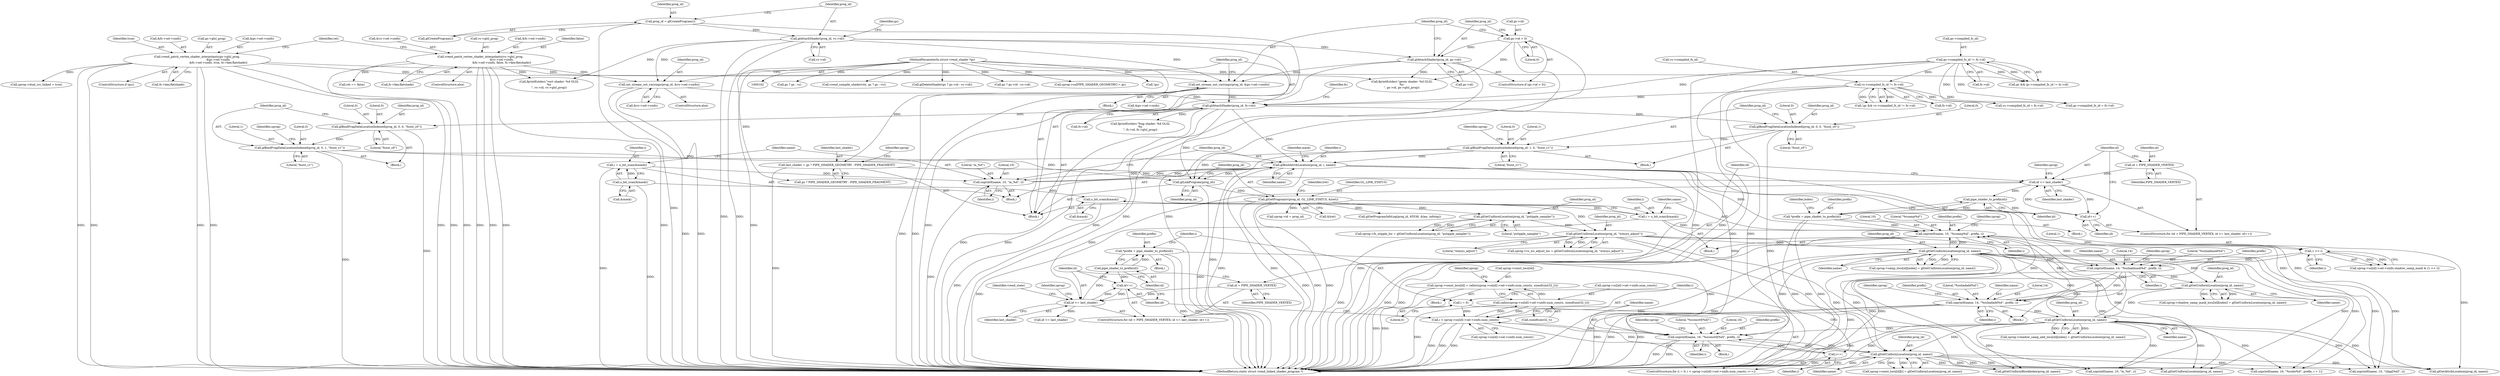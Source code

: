 digraph "0_virglrenderer_a2f12a1b0f95b13b6f8dc3d05d7b74b4386394e4@array" {
"1000824" [label="(Call,sprog->const_locs[id] = calloc(sprog->ss[id]->sel->sinfo.num_consts, sizeof(uint32_t)))"];
"1000830" [label="(Call,calloc(sprog->ss[id]->sel->sinfo.num_consts, sizeof(uint32_t)))"];
"1000860" [label="(Call,i < sprog->ss[id]->sel->sinfo.num_consts)"];
"1000857" [label="(Call,i = 0)"];
"1000873" [label="(Call,i++)"];
"1000876" [label="(Call,snprintf(name, 16, \"%sconst0[%d]\", prefix, i))"];
"1000698" [label="(Call,glGetUniformLocation(prog_id, name))"];
"1000530" [label="(Call,glGetUniformLocation(prog_id, \"winsys_adjust\"))"];
"1000516" [label="(Call,glGetUniformLocation(prog_id, \"pstipple_sampler\"))"];
"1000374" [label="(Call,glGetProgramiv(prog_id, GL_LINK_STATUS, &lret))"];
"1000372" [label="(Call,glLinkProgram(prog_id))"];
"1000368" [label="(Call,glBindAttribLocation(prog_id, i, name))"];
"1000324" [label="(Call,glBindFragDataLocationIndexed(prog_id, 1, 0, \"fsout_c1\"))"];
"1000319" [label="(Call,glBindFragDataLocationIndexed(prog_id, 0, 0, \"fsout_c0\"))"];
"1000276" [label="(Call,glAttachShader(prog_id, fs->id))"];
"1000259" [label="(Call,set_stream_out_varyings(prog_id, &gs->sel->sinfo))"];
"1000254" [label="(Call,glAttachShader(prog_id, gs->id))"];
"1000240" [label="(Call,glAttachShader(prog_id, vs->id))"];
"1000237" [label="(Call,prog_id = glCreateProgram())"];
"1000249" [label="(Call,gs->id > 0)"];
"1000149" [label="(Call,vrend_patch_vertex_shader_interpolants(gs->glsl_prog,\n                                                &gs->sel->sinfo,\n                                                &fs->sel->sinfo, true, fs->key.flatshade))"];
"1000268" [label="(Call,set_stream_out_varyings(prog_id, &vs->sel->sinfo))"];
"1000172" [label="(Call,vrend_patch_vertex_shader_interpolants(vs->glsl_prog,\n                                                &vs->sel->sinfo,\n                                                &fs->sel->sinfo, false, fs->key.flatshade))"];
"1000138" [label="(Call,vs->compiled_fs_id != fs->id)"];
"1000128" [label="(Call,gs->compiled_fs_id != fs->id)"];
"1000307" [label="(Call,glBindFragDataLocationIndexed(prog_id, 0, 1, \"fsout_c1\"))"];
"1000302" [label="(Call,glBindFragDataLocationIndexed(prog_id, 0, 0, \"fsout_c0\"))"];
"1000363" [label="(Call,snprintf(name, 10, \"in_%d\", i))"];
"1000358" [label="(Call,i = u_bit_scan(&mask))"];
"1000360" [label="(Call,u_bit_scan(&mask))"];
"1000749" [label="(Call,glGetUniformLocation(prog_id, name))"];
"1000732" [label="(Call,glGetUniformLocation(prog_id, name))"];
"1000718" [label="(Call,snprintf(name, 14, \"%sshadmask%d\", prefix, i))"];
"1000684" [label="(Call,snprintf(name, 10, \"%ssamp%d\", prefix, i))"];
"1000735" [label="(Call,snprintf(name, 14, \"%sshadadd%d\", prefix, i))"];
"1000669" [label="(Call,*prefix = pipe_shader_to_prefix(id))"];
"1000671" [label="(Call,pipe_shader_to_prefix(id))"];
"1000537" [label="(Call,id <= last_shader)"];
"1000534" [label="(Call,id = PIPE_SHADER_VERTEX)"];
"1000540" [label="(Call,id++)"];
"1000484" [label="(Call,last_shader = gs ? PIPE_SHADER_GEOMETRY : PIPE_SHADER_FRAGMENT)"];
"1000106" [label="(MethodParameterIn,struct vrend_shader *gs)"];
"1000679" [label="(Call,i = u_bit_scan(&mask))"];
"1000681" [label="(Call,u_bit_scan(&mask))"];
"1000714" [label="(Call,1 << i)"];
"1000890" [label="(Call,glGetUniformLocation(prog_id, name))"];
"1000852" [label="(Call,*prefix = pipe_shader_to_prefix(id))"];
"1000854" [label="(Call,pipe_shader_to_prefix(id))"];
"1000805" [label="(Call,id <= last_shader)"];
"1000802" [label="(Call,id = PIPE_SHADER_VERTEX)"];
"1000808" [label="(Call,id++)"];
"1000700" [label="(Identifier,name)"];
"1000490" [label="(Call,sprog->id = prog_id)"];
"1000307" [label="(Call,glBindFragDataLocationIndexed(prog_id, 0, 1, \"fsout_c1\"))"];
"1000171" [label="(ControlStructure,else)"];
"1000823" [label="(Block,)"];
"1000365" [label="(Literal,10)"];
"1000686" [label="(Literal,10)"];
"1000855" [label="(Identifier,id)"];
"1000672" [label="(Identifier,id)"];
"1000324" [label="(Call,glBindFragDataLocationIndexed(prog_id, 1, 0, \"fsout_c1\"))"];
"1000129" [label="(Call,gs->compiled_fs_id)"];
"1000277" [label="(Identifier,prog_id)"];
"1000687" [label="(Literal,\"%ssamp%d\")"];
"1000689" [label="(Identifier,i)"];
"1000327" [label="(Literal,0)"];
"1000518" [label="(Literal,\"pstipple_sampler\")"];
"1000400" [label="(Call,fprintf(stderr,\"vert shader: %d GLSL\n%s\n\", vs->id, vs->glsl_prog))"];
"1000718" [label="(Call,snprintf(name, 14, \"%sshadmask%d\", prefix, i))"];
"1000165" [label="(Identifier,true)"];
"1000302" [label="(Call,glBindFragDataLocationIndexed(prog_id, 0, 0, \"fsout_c0\"))"];
"1000254" [label="(Call,glAttachShader(prog_id, gs->id))"];
"1000825" [label="(Call,sprog->const_locs[id])"];
"1000532" [label="(Literal,\"winsys_adjust\")"];
"1000269" [label="(Identifier,prog_id)"];
"1000876" [label="(Call,snprintf(name, 16, \"%sconst0[%d]\", prefix, i))"];
"1000537" [label="(Call,id <= last_shader)"];
"1000541" [label="(Identifier,id)"];
"1001107" [label="(MethodReturn,static struct vrend_linked_shader_program *)"];
"1000356" [label="(Identifier,mask)"];
"1000139" [label="(Call,vs->compiled_fs_id)"];
"1000242" [label="(Call,vs->id)"];
"1000159" [label="(Call,&fs->sel->sinfo)"];
"1000859" [label="(Literal,0)"];
"1000255" [label="(Identifier,prog_id)"];
"1000531" [label="(Identifier,prog_id)"];
"1000674" [label="(Identifier,index)"];
"1000377" [label="(Call,&lret)"];
"1000260" [label="(Identifier,prog_id)"];
"1000847" [label="(Identifier,sprog)"];
"1000188" [label="(Identifier,false)"];
"1000904" [label="(Identifier,vrend_state)"];
"1000723" [label="(Identifier,i)"];
"1000267" [label="(ControlStructure,else)"];
"1000862" [label="(Call,sprog->ss[id]->sel->sinfo.num_consts)"];
"1000106" [label="(MethodParameterIn,struct vrend_shader *gs)"];
"1000301" [label="(Block,)"];
"1000328" [label="(Literal,\"fsout_c1\")"];
"1000138" [label="(Call,vs->compiled_fs_id != fs->id)"];
"1000486" [label="(Call,gs ? PIPE_SHADER_GEOMETRY : PIPE_SHADER_FRAGMENT)"];
"1000807" [label="(Identifier,last_shader)"];
"1000517" [label="(Identifier,prog_id)"];
"1000326" [label="(Literal,1)"];
"1000538" [label="(Identifier,id)"];
"1000314" [label="(Identifier,sprog)"];
"1000321" [label="(Literal,0)"];
"1000736" [label="(Identifier,name)"];
"1000890" [label="(Call,glGetUniformLocation(prog_id, name))"];
"1000172" [label="(Call,vrend_patch_vertex_shader_interpolants(vs->glsl_prog,\n                                                &vs->sel->sinfo,\n                                                &fs->sel->sinfo, false, fs->key.flatshade))"];
"1000722" [label="(Identifier,prefix)"];
"1000852" [label="(Call,*prefix = pipe_shader_to_prefix(id))"];
"1000203" [label="(Call,ret == false)"];
"1000320" [label="(Identifier,prog_id)"];
"1000886" [label="(Identifier,sprog)"];
"1000248" [label="(ControlStructure,if (gs->id > 0))"];
"1000733" [label="(Identifier,prog_id)"];
"1000361" [label="(Call,&mask)"];
"1000809" [label="(Identifier,id)"];
"1000372" [label="(Call,glLinkProgram(prog_id))"];
"1000318" [label="(Block,)"];
"1000261" [label="(Call,&gs->sel->sinfo)"];
"1000817" [label="(Identifier,sprog)"];
"1000678" [label="(Block,)"];
"1000176" [label="(Call,&vs->sel->sinfo)"];
"1000716" [label="(Identifier,i)"];
"1000147" [label="(ControlStructure,if (gs))"];
"1000516" [label="(Call,glGetUniformLocation(prog_id, \"pstipple_sampler\"))"];
"1000831" [label="(Call,sprog->ss[id]->sel->sinfo.num_consts)"];
"1000375" [label="(Identifier,prog_id)"];
"1000268" [label="(Call,set_stream_out_varyings(prog_id, &vs->sel->sinfo))"];
"1000536" [label="(Identifier,PIPE_SHADER_VERTEX)"];
"1000198" [label="(Call,gs ? gs : vs)"];
"1000684" [label="(Call,snprintf(name, 10, \"%ssamp%d\", prefix, i))"];
"1000323" [label="(Literal,\"fsout_c0\")"];
"1000877" [label="(Identifier,name)"];
"1000306" [label="(Literal,\"fsout_c0\")"];
"1000751" [label="(Identifier,name)"];
"1000688" [label="(Identifier,prefix)"];
"1000241" [label="(Identifier,prog_id)"];
"1000854" [label="(Call,pipe_shader_to_prefix(id))"];
"1000311" [label="(Literal,\"fsout_c1\")"];
"1000304" [label="(Literal,0)"];
"1000737" [label="(Literal,14)"];
"1000745" [label="(Identifier,sprog)"];
"1000717" [label="(Block,)"];
"1000891" [label="(Identifier,prog_id)"];
"1000270" [label="(Call,&vs->sel->sinfo)"];
"1000535" [label="(Identifier,id)"];
"1000367" [label="(Identifier,i)"];
"1000485" [label="(Identifier,last_shader)"];
"1000371" [label="(Identifier,name)"];
"1000360" [label="(Call,u_bit_scan(&mask))"];
"1000724" [label="(Call,sprog->shadow_samp_mask_locs[id][index] = glGetUniformLocation(prog_id, name))"];
"1000526" [label="(Call,sprog->vs_ws_adjust_loc = glGetUniformLocation(prog_id, \"winsys_adjust\"))"];
"1000331" [label="(Identifier,sprog)"];
"1000286" [label="(Identifier,fs)"];
"1000166" [label="(Call,fs->key.flatshade)"];
"1000861" [label="(Identifier,i)"];
"1000359" [label="(Identifier,i)"];
"1000975" [label="(Call,id <= last_shader)"];
"1000128" [label="(Call,gs->compiled_fs_id != fs->id)"];
"1000173" [label="(Call,vs->glsl_prog)"];
"1000222" [label="(Call,gs->compiled_fs_id = fs->id)"];
"1000719" [label="(Identifier,name)"];
"1000376" [label="(Identifier,GL_LINK_STATUS)"];
"1000720" [label="(Literal,14)"];
"1000680" [label="(Identifier,i)"];
"1000735" [label="(Call,snprintf(name, 14, \"%sshadadd%d\", prefix, i))"];
"1000357" [label="(Block,)"];
"1000259" [label="(Call,set_stream_out_varyings(prog_id, &gs->sel->sinfo))"];
"1000322" [label="(Literal,0)"];
"1000386" [label="(Call,glGetProgramInfoLog(prog_id, 65536, &len, infolog))"];
"1000240" [label="(Call,glAttachShader(prog_id, vs->id))"];
"1000875" [label="(Block,)"];
"1000196" [label="(Call,vrend_compile_shader(ctx, gs ? gs : vs))"];
"1001039" [label="(Call,snprintf(name, 16, \"%subo%d\", prefix, i + 1))"];
"1000309" [label="(Literal,0)"];
"1000740" [label="(Identifier,i)"];
"1000739" [label="(Identifier,prefix)"];
"1001091" [label="(Call,snprintf(name, 10, \"clipp[%d]\", i))"];
"1000150" [label="(Call,gs->glsl_prog)"];
"1000801" [label="(ControlStructure,for (id = PIPE_SHADER_VERTEX; id <= last_shader; id++))"];
"1001102" [label="(Call,glGetUniformLocation(prog_id, name))"];
"1000682" [label="(Call,&mask)"];
"1000305" [label="(Literal,0)"];
"1000685" [label="(Identifier,name)"];
"1000126" [label="(Call,gs && gs->compiled_fs_id != fs->id)"];
"1000153" [label="(Call,&gs->sel->sinfo)"];
"1000892" [label="(Identifier,name)"];
"1000690" [label="(Call,sprog->samp_locs[id][index] = glGetUniformLocation(prog_id, name))"];
"1000303" [label="(Identifier,prog_id)"];
"1000850" [label="(Block,)"];
"1000804" [label="(Identifier,PIPE_SHADER_VERTEX)"];
"1000741" [label="(Call,sprog->shadow_samp_add_locs[id][index] = glGetUniformLocation(prog_id, name))"];
"1000699" [label="(Identifier,prog_id)"];
"1000750" [label="(Identifier,prog_id)"];
"1000734" [label="(Identifier,name)"];
"1000370" [label="(Identifier,i)"];
"1000698" [label="(Call,glGetUniformLocation(prog_id, name))"];
"1000364" [label="(Identifier,name)"];
"1000373" [label="(Identifier,prog_id)"];
"1000728" [label="(Identifier,sprog)"];
"1000669" [label="(Call,*prefix = pipe_shader_to_prefix(id))"];
"1000808" [label="(Call,id++)"];
"1000492" [label="(Identifier,sprog)"];
"1000195" [label="(Identifier,ret)"];
"1000667" [label="(Block,)"];
"1000512" [label="(Call,sprog->fs_stipple_loc = glGetUniformLocation(prog_id, \"pstipple_sampler\"))"];
"1000182" [label="(Call,&fs->sel->sinfo)"];
"1000879" [label="(Literal,\"%sconst0[%d]\")"];
"1000533" [label="(ControlStructure,for (id = PIPE_SHADER_VERTEX; id <= last_shader; id++))"];
"1000249" [label="(Call,gs->id > 0)"];
"1000132" [label="(Call,fs->id)"];
"1000951" [label="(Call,snprintf(name, 10, \"in_%d\", i))"];
"1000878" [label="(Literal,16)"];
"1000363" [label="(Call,snprintf(name, 10, \"in_%d\", i))"];
"1000278" [label="(Call,fs->id)"];
"1000856" [label="(ControlStructure,for (i = 0; i < sprog->ss[id]->sel->sinfo.num_consts; i++))"];
"1000549" [label="(Identifier,sprog)"];
"1000540" [label="(Call,id++)"];
"1000702" [label="(Call,sprog->ss[id]->sel->sinfo.shadow_samp_mask & (1 << i))"];
"1000256" [label="(Call,gs->id)"];
"1000368" [label="(Call,glBindAttribLocation(prog_id, i, name))"];
"1000237" [label="(Call,prog_id = glCreateProgram())"];
"1000882" [label="(Call,sprog->const_locs[id][i] = glGetUniformLocation(prog_id, name))"];
"1000381" [label="(Identifier,lret)"];
"1000246" [label="(Identifier,gs)"];
"1000530" [label="(Call,glGetUniformLocation(prog_id, \"winsys_adjust\"))"];
"1000142" [label="(Call,fs->id)"];
"1000369" [label="(Identifier,prog_id)"];
"1000135" [label="(Call,!gs && vs->compiled_fs_id != fs->id)"];
"1000881" [label="(Identifier,i)"];
"1000325" [label="(Identifier,prog_id)"];
"1000853" [label="(Identifier,prefix)"];
"1000207" [label="(Call,glDeleteShader(gs ? gs->id : vs->id))"];
"1000312" [label="(Call,sprog->dual_src_linked = true)"];
"1000858" [label="(Identifier,i)"];
"1000539" [label="(Identifier,last_shader)"];
"1000238" [label="(Identifier,prog_id)"];
"1000805" [label="(Call,id <= last_shader)"];
"1000250" [label="(Call,gs->id)"];
"1000308" [label="(Identifier,prog_id)"];
"1000149" [label="(Call,vrend_patch_vertex_shader_interpolants(gs->glsl_prog,\n                                                &gs->sel->sinfo,\n                                                &fs->sel->sinfo, true, fs->key.flatshade))"];
"1000681" [label="(Call,u_bit_scan(&mask))"];
"1000253" [label="(Literal,0)"];
"1000732" [label="(Call,glGetUniformLocation(prog_id, name))"];
"1000208" [label="(Call,gs ? gs->id : vs->id)"];
"1000806" [label="(Identifier,id)"];
"1000803" [label="(Identifier,id)"];
"1000189" [label="(Call,fs->key.flatshade)"];
"1000442" [label="(Call,sprog->ss[PIPE_SHADER_GEOMETRY] = gs)"];
"1000276" [label="(Call,glAttachShader(prog_id, fs->id))"];
"1001055" [label="(Call,glGetUniformBlockIndex(prog_id, name))"];
"1000873" [label="(Call,i++)"];
"1000374" [label="(Call,glGetProgramiv(prog_id, GL_LINK_STATUS, &lret))"];
"1000714" [label="(Call,1 << i)"];
"1000358" [label="(Call,i = u_bit_scan(&mask))"];
"1000962" [label="(Call,glGetAttribLocation(prog_id, name))"];
"1000107" [label="(Block,)"];
"1000671" [label="(Call,pipe_shader_to_prefix(id))"];
"1000310" [label="(Literal,1)"];
"1000136" [label="(Call,!gs)"];
"1000880" [label="(Identifier,prefix)"];
"1000721" [label="(Literal,\"%sshadmask%d\")"];
"1000534" [label="(Call,id = PIPE_SHADER_VERTEX)"];
"1000874" [label="(Identifier,i)"];
"1000484" [label="(Call,last_shader = gs ? PIPE_SHADER_GEOMETRY : PIPE_SHADER_FRAGMENT)"];
"1000247" [label="(Block,)"];
"1000830" [label="(Call,calloc(sprog->ss[id]->sel->sinfo.num_consts, sizeof(uint32_t)))"];
"1000694" [label="(Identifier,sprog)"];
"1000857" [label="(Call,i = 0)"];
"1000319" [label="(Call,glBindFragDataLocationIndexed(prog_id, 0, 0, \"fsout_c0\"))"];
"1000749" [label="(Call,glGetUniformLocation(prog_id, name))"];
"1000824" [label="(Call,sprog->const_locs[id] = calloc(sprog->ss[id]->sel->sinfo.num_consts, sizeof(uint32_t)))"];
"1000842" [label="(Call,sizeof(uint32_t))"];
"1000860" [label="(Call,i < sprog->ss[id]->sel->sinfo.num_consts)"];
"1000230" [label="(Call,vs->compiled_fs_id = fs->id)"];
"1000366" [label="(Literal,\"in_%d\")"];
"1000679" [label="(Call,i = u_bit_scan(&mask))"];
"1000420" [label="(Call,fprintf(stderr,\"frag shader: %d GLSL\n%s\n\", fs->id, fs->glsl_prog))"];
"1000738" [label="(Literal,\"%sshadadd%d\")"];
"1000802" [label="(Call,id = PIPE_SHADER_VERTEX)"];
"1000239" [label="(Call,glCreateProgram())"];
"1000670" [label="(Identifier,prefix)"];
"1000715" [label="(Literal,1)"];
"1000411" [label="(Call,fprintf(stderr,\"geom shader: %d GLSL\n%s\n\", gs->id, gs->glsl_prog))"];
"1000824" -> "1000823"  [label="AST: "];
"1000824" -> "1000830"  [label="CFG: "];
"1000825" -> "1000824"  [label="AST: "];
"1000830" -> "1000824"  [label="AST: "];
"1000847" -> "1000824"  [label="CFG: "];
"1000824" -> "1001107"  [label="DDG: "];
"1000824" -> "1001107"  [label="DDG: "];
"1000830" -> "1000824"  [label="DDG: "];
"1000830" -> "1000842"  [label="CFG: "];
"1000831" -> "1000830"  [label="AST: "];
"1000842" -> "1000830"  [label="AST: "];
"1000830" -> "1001107"  [label="DDG: "];
"1000860" -> "1000830"  [label="DDG: "];
"1000830" -> "1000860"  [label="DDG: "];
"1000860" -> "1000856"  [label="AST: "];
"1000860" -> "1000862"  [label="CFG: "];
"1000861" -> "1000860"  [label="AST: "];
"1000862" -> "1000860"  [label="AST: "];
"1000877" -> "1000860"  [label="CFG: "];
"1000809" -> "1000860"  [label="CFG: "];
"1000860" -> "1001107"  [label="DDG: "];
"1000860" -> "1001107"  [label="DDG: "];
"1000860" -> "1001107"  [label="DDG: "];
"1000857" -> "1000860"  [label="DDG: "];
"1000873" -> "1000860"  [label="DDG: "];
"1000860" -> "1000876"  [label="DDG: "];
"1000857" -> "1000856"  [label="AST: "];
"1000857" -> "1000859"  [label="CFG: "];
"1000858" -> "1000857"  [label="AST: "];
"1000859" -> "1000857"  [label="AST: "];
"1000861" -> "1000857"  [label="CFG: "];
"1000873" -> "1000856"  [label="AST: "];
"1000873" -> "1000874"  [label="CFG: "];
"1000874" -> "1000873"  [label="AST: "];
"1000861" -> "1000873"  [label="CFG: "];
"1000876" -> "1000873"  [label="DDG: "];
"1000876" -> "1000875"  [label="AST: "];
"1000876" -> "1000881"  [label="CFG: "];
"1000877" -> "1000876"  [label="AST: "];
"1000878" -> "1000876"  [label="AST: "];
"1000879" -> "1000876"  [label="AST: "];
"1000880" -> "1000876"  [label="AST: "];
"1000881" -> "1000876"  [label="AST: "];
"1000886" -> "1000876"  [label="CFG: "];
"1000876" -> "1001107"  [label="DDG: "];
"1000876" -> "1001107"  [label="DDG: "];
"1000698" -> "1000876"  [label="DDG: "];
"1000749" -> "1000876"  [label="DDG: "];
"1000890" -> "1000876"  [label="DDG: "];
"1000368" -> "1000876"  [label="DDG: "];
"1000852" -> "1000876"  [label="DDG: "];
"1000876" -> "1000890"  [label="DDG: "];
"1000698" -> "1000690"  [label="AST: "];
"1000698" -> "1000700"  [label="CFG: "];
"1000699" -> "1000698"  [label="AST: "];
"1000700" -> "1000698"  [label="AST: "];
"1000690" -> "1000698"  [label="CFG: "];
"1000698" -> "1001107"  [label="DDG: "];
"1000698" -> "1001107"  [label="DDG: "];
"1000698" -> "1000684"  [label="DDG: "];
"1000698" -> "1000690"  [label="DDG: "];
"1000698" -> "1000690"  [label="DDG: "];
"1000530" -> "1000698"  [label="DDG: "];
"1000749" -> "1000698"  [label="DDG: "];
"1000684" -> "1000698"  [label="DDG: "];
"1000698" -> "1000718"  [label="DDG: "];
"1000698" -> "1000732"  [label="DDG: "];
"1000698" -> "1000890"  [label="DDG: "];
"1000698" -> "1000951"  [label="DDG: "];
"1000698" -> "1000962"  [label="DDG: "];
"1000698" -> "1001039"  [label="DDG: "];
"1000698" -> "1001055"  [label="DDG: "];
"1000698" -> "1001091"  [label="DDG: "];
"1000698" -> "1001102"  [label="DDG: "];
"1000530" -> "1000526"  [label="AST: "];
"1000530" -> "1000532"  [label="CFG: "];
"1000531" -> "1000530"  [label="AST: "];
"1000532" -> "1000530"  [label="AST: "];
"1000526" -> "1000530"  [label="CFG: "];
"1000530" -> "1001107"  [label="DDG: "];
"1000530" -> "1000526"  [label="DDG: "];
"1000530" -> "1000526"  [label="DDG: "];
"1000516" -> "1000530"  [label="DDG: "];
"1000374" -> "1000530"  [label="DDG: "];
"1000530" -> "1000890"  [label="DDG: "];
"1000530" -> "1000962"  [label="DDG: "];
"1000530" -> "1001055"  [label="DDG: "];
"1000530" -> "1001102"  [label="DDG: "];
"1000516" -> "1000512"  [label="AST: "];
"1000516" -> "1000518"  [label="CFG: "];
"1000517" -> "1000516"  [label="AST: "];
"1000518" -> "1000516"  [label="AST: "];
"1000512" -> "1000516"  [label="CFG: "];
"1000516" -> "1000512"  [label="DDG: "];
"1000516" -> "1000512"  [label="DDG: "];
"1000374" -> "1000516"  [label="DDG: "];
"1000374" -> "1000107"  [label="AST: "];
"1000374" -> "1000377"  [label="CFG: "];
"1000375" -> "1000374"  [label="AST: "];
"1000376" -> "1000374"  [label="AST: "];
"1000377" -> "1000374"  [label="AST: "];
"1000381" -> "1000374"  [label="CFG: "];
"1000374" -> "1001107"  [label="DDG: "];
"1000374" -> "1001107"  [label="DDG: "];
"1000374" -> "1001107"  [label="DDG: "];
"1000372" -> "1000374"  [label="DDG: "];
"1000374" -> "1000386"  [label="DDG: "];
"1000374" -> "1000490"  [label="DDG: "];
"1000372" -> "1000107"  [label="AST: "];
"1000372" -> "1000373"  [label="CFG: "];
"1000373" -> "1000372"  [label="AST: "];
"1000375" -> "1000372"  [label="CFG: "];
"1000372" -> "1001107"  [label="DDG: "];
"1000368" -> "1000372"  [label="DDG: "];
"1000324" -> "1000372"  [label="DDG: "];
"1000276" -> "1000372"  [label="DDG: "];
"1000307" -> "1000372"  [label="DDG: "];
"1000368" -> "1000357"  [label="AST: "];
"1000368" -> "1000371"  [label="CFG: "];
"1000369" -> "1000368"  [label="AST: "];
"1000370" -> "1000368"  [label="AST: "];
"1000371" -> "1000368"  [label="AST: "];
"1000356" -> "1000368"  [label="CFG: "];
"1000368" -> "1001107"  [label="DDG: "];
"1000368" -> "1001107"  [label="DDG: "];
"1000368" -> "1001107"  [label="DDG: "];
"1000368" -> "1000363"  [label="DDG: "];
"1000324" -> "1000368"  [label="DDG: "];
"1000276" -> "1000368"  [label="DDG: "];
"1000307" -> "1000368"  [label="DDG: "];
"1000363" -> "1000368"  [label="DDG: "];
"1000363" -> "1000368"  [label="DDG: "];
"1000368" -> "1000684"  [label="DDG: "];
"1000368" -> "1000951"  [label="DDG: "];
"1000368" -> "1001039"  [label="DDG: "];
"1000368" -> "1001091"  [label="DDG: "];
"1000324" -> "1000318"  [label="AST: "];
"1000324" -> "1000328"  [label="CFG: "];
"1000325" -> "1000324"  [label="AST: "];
"1000326" -> "1000324"  [label="AST: "];
"1000327" -> "1000324"  [label="AST: "];
"1000328" -> "1000324"  [label="AST: "];
"1000331" -> "1000324"  [label="CFG: "];
"1000324" -> "1001107"  [label="DDG: "];
"1000319" -> "1000324"  [label="DDG: "];
"1000319" -> "1000318"  [label="AST: "];
"1000319" -> "1000323"  [label="CFG: "];
"1000320" -> "1000319"  [label="AST: "];
"1000321" -> "1000319"  [label="AST: "];
"1000322" -> "1000319"  [label="AST: "];
"1000323" -> "1000319"  [label="AST: "];
"1000325" -> "1000319"  [label="CFG: "];
"1000319" -> "1001107"  [label="DDG: "];
"1000276" -> "1000319"  [label="DDG: "];
"1000276" -> "1000107"  [label="AST: "];
"1000276" -> "1000278"  [label="CFG: "];
"1000277" -> "1000276"  [label="AST: "];
"1000278" -> "1000276"  [label="AST: "];
"1000286" -> "1000276"  [label="CFG: "];
"1000276" -> "1001107"  [label="DDG: "];
"1000276" -> "1001107"  [label="DDG: "];
"1000259" -> "1000276"  [label="DDG: "];
"1000268" -> "1000276"  [label="DDG: "];
"1000138" -> "1000276"  [label="DDG: "];
"1000128" -> "1000276"  [label="DDG: "];
"1000276" -> "1000302"  [label="DDG: "];
"1000276" -> "1000420"  [label="DDG: "];
"1000259" -> "1000247"  [label="AST: "];
"1000259" -> "1000261"  [label="CFG: "];
"1000260" -> "1000259"  [label="AST: "];
"1000261" -> "1000259"  [label="AST: "];
"1000277" -> "1000259"  [label="CFG: "];
"1000259" -> "1001107"  [label="DDG: "];
"1000259" -> "1001107"  [label="DDG: "];
"1000254" -> "1000259"  [label="DDG: "];
"1000240" -> "1000259"  [label="DDG: "];
"1000149" -> "1000259"  [label="DDG: "];
"1000254" -> "1000248"  [label="AST: "];
"1000254" -> "1000256"  [label="CFG: "];
"1000255" -> "1000254"  [label="AST: "];
"1000256" -> "1000254"  [label="AST: "];
"1000260" -> "1000254"  [label="CFG: "];
"1000254" -> "1001107"  [label="DDG: "];
"1000254" -> "1001107"  [label="DDG: "];
"1000240" -> "1000254"  [label="DDG: "];
"1000249" -> "1000254"  [label="DDG: "];
"1000254" -> "1000411"  [label="DDG: "];
"1000240" -> "1000107"  [label="AST: "];
"1000240" -> "1000242"  [label="CFG: "];
"1000241" -> "1000240"  [label="AST: "];
"1000242" -> "1000240"  [label="AST: "];
"1000246" -> "1000240"  [label="CFG: "];
"1000240" -> "1001107"  [label="DDG: "];
"1000240" -> "1001107"  [label="DDG: "];
"1000237" -> "1000240"  [label="DDG: "];
"1000240" -> "1000268"  [label="DDG: "];
"1000240" -> "1000400"  [label="DDG: "];
"1000237" -> "1000107"  [label="AST: "];
"1000237" -> "1000239"  [label="CFG: "];
"1000238" -> "1000237"  [label="AST: "];
"1000239" -> "1000237"  [label="AST: "];
"1000241" -> "1000237"  [label="CFG: "];
"1000237" -> "1001107"  [label="DDG: "];
"1000249" -> "1000248"  [label="AST: "];
"1000249" -> "1000253"  [label="CFG: "];
"1000250" -> "1000249"  [label="AST: "];
"1000253" -> "1000249"  [label="AST: "];
"1000255" -> "1000249"  [label="CFG: "];
"1000260" -> "1000249"  [label="CFG: "];
"1000249" -> "1001107"  [label="DDG: "];
"1000249" -> "1001107"  [label="DDG: "];
"1000249" -> "1000411"  [label="DDG: "];
"1000149" -> "1000147"  [label="AST: "];
"1000149" -> "1000166"  [label="CFG: "];
"1000150" -> "1000149"  [label="AST: "];
"1000153" -> "1000149"  [label="AST: "];
"1000159" -> "1000149"  [label="AST: "];
"1000165" -> "1000149"  [label="AST: "];
"1000166" -> "1000149"  [label="AST: "];
"1000195" -> "1000149"  [label="CFG: "];
"1000149" -> "1001107"  [label="DDG: "];
"1000149" -> "1001107"  [label="DDG: "];
"1000149" -> "1001107"  [label="DDG: "];
"1000149" -> "1001107"  [label="DDG: "];
"1000149" -> "1001107"  [label="DDG: "];
"1000149" -> "1001107"  [label="DDG: "];
"1000149" -> "1000312"  [label="DDG: "];
"1000149" -> "1000411"  [label="DDG: "];
"1000268" -> "1000267"  [label="AST: "];
"1000268" -> "1000270"  [label="CFG: "];
"1000269" -> "1000268"  [label="AST: "];
"1000270" -> "1000268"  [label="AST: "];
"1000277" -> "1000268"  [label="CFG: "];
"1000268" -> "1001107"  [label="DDG: "];
"1000268" -> "1001107"  [label="DDG: "];
"1000172" -> "1000268"  [label="DDG: "];
"1000172" -> "1000171"  [label="AST: "];
"1000172" -> "1000189"  [label="CFG: "];
"1000173" -> "1000172"  [label="AST: "];
"1000176" -> "1000172"  [label="AST: "];
"1000182" -> "1000172"  [label="AST: "];
"1000188" -> "1000172"  [label="AST: "];
"1000189" -> "1000172"  [label="AST: "];
"1000195" -> "1000172"  [label="CFG: "];
"1000172" -> "1001107"  [label="DDG: "];
"1000172" -> "1001107"  [label="DDG: "];
"1000172" -> "1001107"  [label="DDG: "];
"1000172" -> "1001107"  [label="DDG: "];
"1000172" -> "1001107"  [label="DDG: "];
"1000172" -> "1000203"  [label="DDG: "];
"1000172" -> "1000400"  [label="DDG: "];
"1000138" -> "1000135"  [label="AST: "];
"1000138" -> "1000142"  [label="CFG: "];
"1000139" -> "1000138"  [label="AST: "];
"1000142" -> "1000138"  [label="AST: "];
"1000135" -> "1000138"  [label="CFG: "];
"1000138" -> "1001107"  [label="DDG: "];
"1000138" -> "1001107"  [label="DDG: "];
"1000138" -> "1000135"  [label="DDG: "];
"1000138" -> "1000135"  [label="DDG: "];
"1000128" -> "1000138"  [label="DDG: "];
"1000138" -> "1000222"  [label="DDG: "];
"1000138" -> "1000230"  [label="DDG: "];
"1000128" -> "1000126"  [label="AST: "];
"1000128" -> "1000132"  [label="CFG: "];
"1000129" -> "1000128"  [label="AST: "];
"1000132" -> "1000128"  [label="AST: "];
"1000126" -> "1000128"  [label="CFG: "];
"1000128" -> "1001107"  [label="DDG: "];
"1000128" -> "1001107"  [label="DDG: "];
"1000128" -> "1000126"  [label="DDG: "];
"1000128" -> "1000126"  [label="DDG: "];
"1000128" -> "1000222"  [label="DDG: "];
"1000128" -> "1000230"  [label="DDG: "];
"1000307" -> "1000301"  [label="AST: "];
"1000307" -> "1000311"  [label="CFG: "];
"1000308" -> "1000307"  [label="AST: "];
"1000309" -> "1000307"  [label="AST: "];
"1000310" -> "1000307"  [label="AST: "];
"1000311" -> "1000307"  [label="AST: "];
"1000314" -> "1000307"  [label="CFG: "];
"1000307" -> "1001107"  [label="DDG: "];
"1000302" -> "1000307"  [label="DDG: "];
"1000302" -> "1000301"  [label="AST: "];
"1000302" -> "1000306"  [label="CFG: "];
"1000303" -> "1000302"  [label="AST: "];
"1000304" -> "1000302"  [label="AST: "];
"1000305" -> "1000302"  [label="AST: "];
"1000306" -> "1000302"  [label="AST: "];
"1000308" -> "1000302"  [label="CFG: "];
"1000302" -> "1001107"  [label="DDG: "];
"1000363" -> "1000357"  [label="AST: "];
"1000363" -> "1000367"  [label="CFG: "];
"1000364" -> "1000363"  [label="AST: "];
"1000365" -> "1000363"  [label="AST: "];
"1000366" -> "1000363"  [label="AST: "];
"1000367" -> "1000363"  [label="AST: "];
"1000369" -> "1000363"  [label="CFG: "];
"1000363" -> "1001107"  [label="DDG: "];
"1000358" -> "1000363"  [label="DDG: "];
"1000358" -> "1000357"  [label="AST: "];
"1000358" -> "1000360"  [label="CFG: "];
"1000359" -> "1000358"  [label="AST: "];
"1000360" -> "1000358"  [label="AST: "];
"1000364" -> "1000358"  [label="CFG: "];
"1000358" -> "1001107"  [label="DDG: "];
"1000360" -> "1000358"  [label="DDG: "];
"1000360" -> "1000361"  [label="CFG: "];
"1000361" -> "1000360"  [label="AST: "];
"1000360" -> "1001107"  [label="DDG: "];
"1000360" -> "1000681"  [label="DDG: "];
"1000749" -> "1000741"  [label="AST: "];
"1000749" -> "1000751"  [label="CFG: "];
"1000750" -> "1000749"  [label="AST: "];
"1000751" -> "1000749"  [label="AST: "];
"1000741" -> "1000749"  [label="CFG: "];
"1000749" -> "1001107"  [label="DDG: "];
"1000749" -> "1001107"  [label="DDG: "];
"1000749" -> "1000684"  [label="DDG: "];
"1000749" -> "1000741"  [label="DDG: "];
"1000749" -> "1000741"  [label="DDG: "];
"1000732" -> "1000749"  [label="DDG: "];
"1000735" -> "1000749"  [label="DDG: "];
"1000749" -> "1000890"  [label="DDG: "];
"1000749" -> "1000951"  [label="DDG: "];
"1000749" -> "1000962"  [label="DDG: "];
"1000749" -> "1001039"  [label="DDG: "];
"1000749" -> "1001055"  [label="DDG: "];
"1000749" -> "1001091"  [label="DDG: "];
"1000749" -> "1001102"  [label="DDG: "];
"1000732" -> "1000724"  [label="AST: "];
"1000732" -> "1000734"  [label="CFG: "];
"1000733" -> "1000732"  [label="AST: "];
"1000734" -> "1000732"  [label="AST: "];
"1000724" -> "1000732"  [label="CFG: "];
"1000732" -> "1000724"  [label="DDG: "];
"1000732" -> "1000724"  [label="DDG: "];
"1000718" -> "1000732"  [label="DDG: "];
"1000732" -> "1000735"  [label="DDG: "];
"1000718" -> "1000717"  [label="AST: "];
"1000718" -> "1000723"  [label="CFG: "];
"1000719" -> "1000718"  [label="AST: "];
"1000720" -> "1000718"  [label="AST: "];
"1000721" -> "1000718"  [label="AST: "];
"1000722" -> "1000718"  [label="AST: "];
"1000723" -> "1000718"  [label="AST: "];
"1000728" -> "1000718"  [label="CFG: "];
"1000718" -> "1001107"  [label="DDG: "];
"1000684" -> "1000718"  [label="DDG: "];
"1000714" -> "1000718"  [label="DDG: "];
"1000718" -> "1000735"  [label="DDG: "];
"1000718" -> "1000735"  [label="DDG: "];
"1000684" -> "1000678"  [label="AST: "];
"1000684" -> "1000689"  [label="CFG: "];
"1000685" -> "1000684"  [label="AST: "];
"1000686" -> "1000684"  [label="AST: "];
"1000687" -> "1000684"  [label="AST: "];
"1000688" -> "1000684"  [label="AST: "];
"1000689" -> "1000684"  [label="AST: "];
"1000694" -> "1000684"  [label="CFG: "];
"1000684" -> "1001107"  [label="DDG: "];
"1000684" -> "1001107"  [label="DDG: "];
"1000735" -> "1000684"  [label="DDG: "];
"1000669" -> "1000684"  [label="DDG: "];
"1000679" -> "1000684"  [label="DDG: "];
"1000684" -> "1000714"  [label="DDG: "];
"1000735" -> "1000717"  [label="AST: "];
"1000735" -> "1000740"  [label="CFG: "];
"1000736" -> "1000735"  [label="AST: "];
"1000737" -> "1000735"  [label="AST: "];
"1000738" -> "1000735"  [label="AST: "];
"1000739" -> "1000735"  [label="AST: "];
"1000740" -> "1000735"  [label="AST: "];
"1000745" -> "1000735"  [label="CFG: "];
"1000735" -> "1001107"  [label="DDG: "];
"1000735" -> "1001107"  [label="DDG: "];
"1000735" -> "1001107"  [label="DDG: "];
"1000669" -> "1000667"  [label="AST: "];
"1000669" -> "1000671"  [label="CFG: "];
"1000670" -> "1000669"  [label="AST: "];
"1000671" -> "1000669"  [label="AST: "];
"1000674" -> "1000669"  [label="CFG: "];
"1000669" -> "1001107"  [label="DDG: "];
"1000669" -> "1001107"  [label="DDG: "];
"1000671" -> "1000669"  [label="DDG: "];
"1000671" -> "1000672"  [label="CFG: "];
"1000672" -> "1000671"  [label="AST: "];
"1000671" -> "1000540"  [label="DDG: "];
"1000537" -> "1000671"  [label="DDG: "];
"1000537" -> "1000533"  [label="AST: "];
"1000537" -> "1000539"  [label="CFG: "];
"1000538" -> "1000537"  [label="AST: "];
"1000539" -> "1000537"  [label="AST: "];
"1000549" -> "1000537"  [label="CFG: "];
"1000803" -> "1000537"  [label="CFG: "];
"1000534" -> "1000537"  [label="DDG: "];
"1000540" -> "1000537"  [label="DDG: "];
"1000484" -> "1000537"  [label="DDG: "];
"1000537" -> "1000540"  [label="DDG: "];
"1000537" -> "1000805"  [label="DDG: "];
"1000534" -> "1000533"  [label="AST: "];
"1000534" -> "1000536"  [label="CFG: "];
"1000535" -> "1000534"  [label="AST: "];
"1000536" -> "1000534"  [label="AST: "];
"1000538" -> "1000534"  [label="CFG: "];
"1000540" -> "1000533"  [label="AST: "];
"1000540" -> "1000541"  [label="CFG: "];
"1000541" -> "1000540"  [label="AST: "];
"1000538" -> "1000540"  [label="CFG: "];
"1000484" -> "1000107"  [label="AST: "];
"1000484" -> "1000486"  [label="CFG: "];
"1000485" -> "1000484"  [label="AST: "];
"1000486" -> "1000484"  [label="AST: "];
"1000492" -> "1000484"  [label="CFG: "];
"1000484" -> "1001107"  [label="DDG: "];
"1000106" -> "1000484"  [label="DDG: "];
"1000106" -> "1000102"  [label="AST: "];
"1000106" -> "1001107"  [label="DDG: "];
"1000106" -> "1000126"  [label="DDG: "];
"1000106" -> "1000136"  [label="DDG: "];
"1000106" -> "1000196"  [label="DDG: "];
"1000106" -> "1000198"  [label="DDG: "];
"1000106" -> "1000207"  [label="DDG: "];
"1000106" -> "1000208"  [label="DDG: "];
"1000106" -> "1000442"  [label="DDG: "];
"1000106" -> "1000486"  [label="DDG: "];
"1000679" -> "1000678"  [label="AST: "];
"1000679" -> "1000681"  [label="CFG: "];
"1000680" -> "1000679"  [label="AST: "];
"1000681" -> "1000679"  [label="AST: "];
"1000685" -> "1000679"  [label="CFG: "];
"1000679" -> "1001107"  [label="DDG: "];
"1000681" -> "1000679"  [label="DDG: "];
"1000681" -> "1000682"  [label="CFG: "];
"1000682" -> "1000681"  [label="AST: "];
"1000681" -> "1001107"  [label="DDG: "];
"1000714" -> "1000702"  [label="AST: "];
"1000714" -> "1000716"  [label="CFG: "];
"1000715" -> "1000714"  [label="AST: "];
"1000716" -> "1000714"  [label="AST: "];
"1000702" -> "1000714"  [label="CFG: "];
"1000714" -> "1001107"  [label="DDG: "];
"1000714" -> "1000702"  [label="DDG: "];
"1000714" -> "1000702"  [label="DDG: "];
"1000890" -> "1000882"  [label="AST: "];
"1000890" -> "1000892"  [label="CFG: "];
"1000891" -> "1000890"  [label="AST: "];
"1000892" -> "1000890"  [label="AST: "];
"1000882" -> "1000890"  [label="CFG: "];
"1000890" -> "1001107"  [label="DDG: "];
"1000890" -> "1001107"  [label="DDG: "];
"1000890" -> "1000882"  [label="DDG: "];
"1000890" -> "1000882"  [label="DDG: "];
"1000890" -> "1000951"  [label="DDG: "];
"1000890" -> "1000962"  [label="DDG: "];
"1000890" -> "1001039"  [label="DDG: "];
"1000890" -> "1001055"  [label="DDG: "];
"1000890" -> "1001091"  [label="DDG: "];
"1000890" -> "1001102"  [label="DDG: "];
"1000852" -> "1000850"  [label="AST: "];
"1000852" -> "1000854"  [label="CFG: "];
"1000853" -> "1000852"  [label="AST: "];
"1000854" -> "1000852"  [label="AST: "];
"1000858" -> "1000852"  [label="CFG: "];
"1000852" -> "1001107"  [label="DDG: "];
"1000852" -> "1001107"  [label="DDG: "];
"1000854" -> "1000852"  [label="DDG: "];
"1000854" -> "1000855"  [label="CFG: "];
"1000855" -> "1000854"  [label="AST: "];
"1000854" -> "1000808"  [label="DDG: "];
"1000805" -> "1000854"  [label="DDG: "];
"1000805" -> "1000801"  [label="AST: "];
"1000805" -> "1000807"  [label="CFG: "];
"1000806" -> "1000805"  [label="AST: "];
"1000807" -> "1000805"  [label="AST: "];
"1000817" -> "1000805"  [label="CFG: "];
"1000904" -> "1000805"  [label="CFG: "];
"1000802" -> "1000805"  [label="DDG: "];
"1000808" -> "1000805"  [label="DDG: "];
"1000805" -> "1000808"  [label="DDG: "];
"1000805" -> "1000975"  [label="DDG: "];
"1000802" -> "1000801"  [label="AST: "];
"1000802" -> "1000804"  [label="CFG: "];
"1000803" -> "1000802"  [label="AST: "];
"1000804" -> "1000802"  [label="AST: "];
"1000806" -> "1000802"  [label="CFG: "];
"1000808" -> "1000801"  [label="AST: "];
"1000808" -> "1000809"  [label="CFG: "];
"1000809" -> "1000808"  [label="AST: "];
"1000806" -> "1000808"  [label="CFG: "];
}
